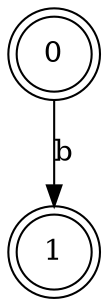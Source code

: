 // The Round Table
digraph {
	0 [label=0 shape=doublecircle]
		0 -> 1 [label=b]
	1 [label=1 shape=doublecircle]
}